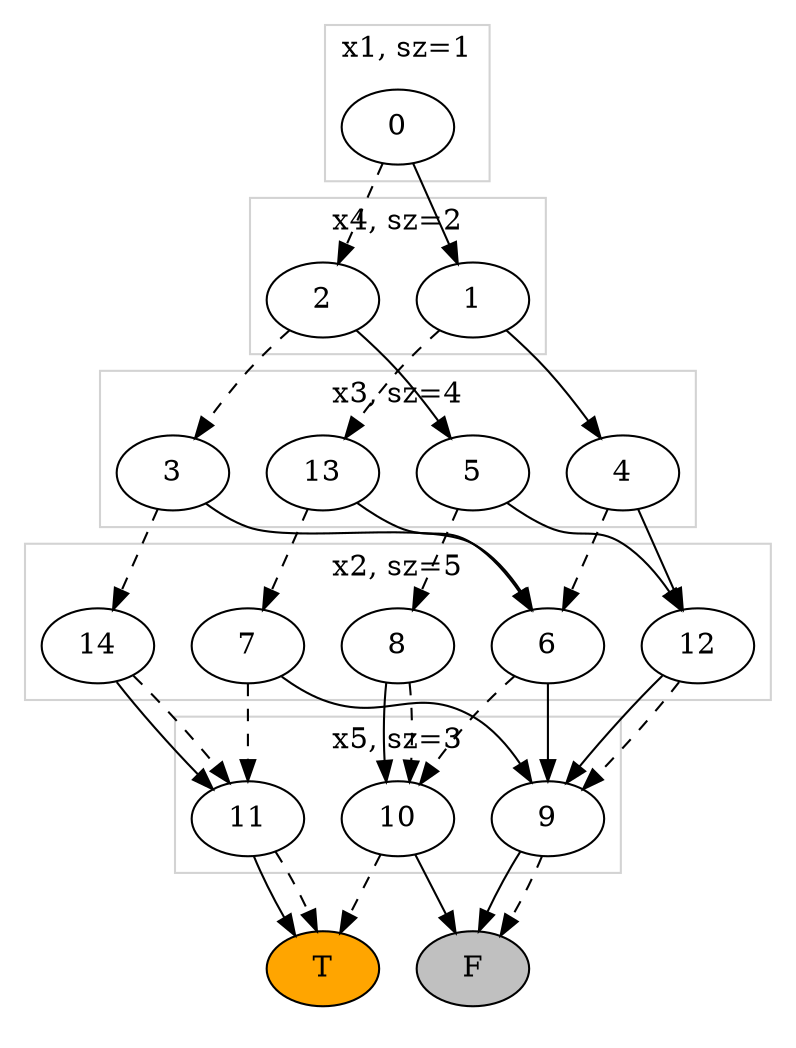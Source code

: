 digraph {
	subgraph cluster_0 {
		0
		color=lightgrey label="x1, sz=1"
	}
	subgraph cluster_1 {
    { rank = same; 2 -> 1 [ style = invis ] }
		2
		1
		color=lightgrey label="x4, sz=2"
	}
	subgraph cluster_2 {
    { rank = same; 3 -> 4 -> 5 -> 13 [ style = invis ] }
		4
		13
		5
		3
		color=lightgrey label="x3, sz=4"
	}
	subgraph cluster_3 {
    { rank = same; 6 -> 7 -> 8 -> 12 -> 14 [ style = invis ] }
		14
		8
		7
		6
		12
		color=lightgrey label="x2, sz=5"
	}
	subgraph cluster_4 {
    { rank = same; 9 -> 10 -> 11 [ style = invis ] }
		11
		9
		10
		color=lightgrey label="x5, sz=3"
	}
	subgraph cluster_5 {
    { rank = same; -1 -> -2 [ style = invis ] }
	  -1 [label=T fillcolor=orange style=filled]
		-2 [label=F fillcolor=gray style=filled]
		color=white
	}
	0 -> 1
	0 -> 2 [style=dashed]
	2 -> 5
	2 -> 3 [style=dashed]
	1 -> 4
	1 -> 13 [style=dashed]
	4 -> 12
	4 -> 6 [style=dashed]
	13 -> 6
	13 -> 7 [style=dashed]
	5 -> 12
	5 -> 8 [style=dashed]
	3 -> 6
	3 -> 14 [style=dashed]
	14 -> 11
	14 -> 11 [style=dashed]
	8 -> 10
	8 -> 10 [style=dashed]
	7 -> 9
	7 -> 11 [style=dashed]
	6 -> 9
	6 -> 10 [style=dashed]
	12 -> 9
	12 -> 9 [style=dashed]
	11 -> -1
	11 -> -1 [style=dashed]
	9 -> -2
	9 -> -2 [style=dashed]
	10 -> -2
	10 -> -1 [style=dashed]
}
